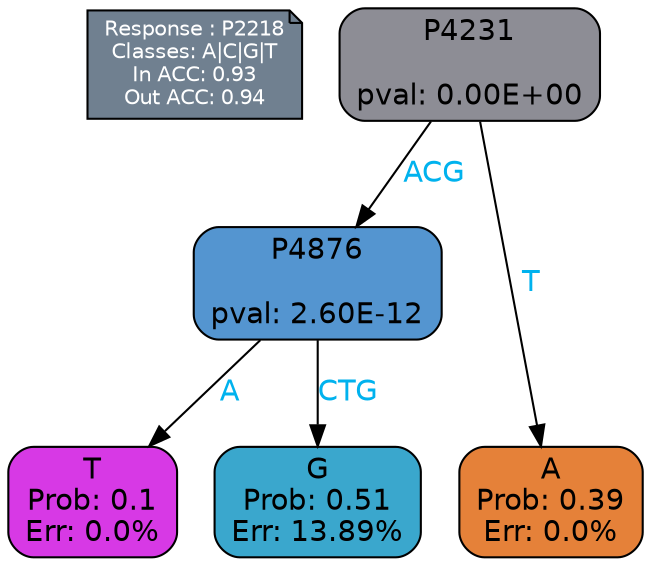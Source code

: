 digraph Tree {
node [shape=box, style="filled, rounded", color="black", fontname=helvetica] ;
graph [ranksep=equally, splines=polylines, bgcolor=transparent, dpi=600] ;
edge [fontname=helvetica] ;
LEGEND [label="Response : P2218
Classes: A|C|G|T
In ACC: 0.93
Out ACC: 0.94
",shape=note,align=left,style=filled,fillcolor="slategray",fontcolor="white",fontsize=10];1 [label="P4231

pval: 0.00E+00", fillcolor="#8d8d95"] ;
2 [label="P4876

pval: 2.60E-12", fillcolor="#5495d0"] ;
3 [label="T
Prob: 0.1
Err: 0.0%", fillcolor="#d739e5"] ;
4 [label="G
Prob: 0.51
Err: 13.89%", fillcolor="#3aa7cd"] ;
5 [label="A
Prob: 0.39
Err: 0.0%", fillcolor="#e58139"] ;
1 -> 2 [label="ACG",fontcolor=deepskyblue2] ;
1 -> 5 [label="T",fontcolor=deepskyblue2] ;
2 -> 3 [label="A",fontcolor=deepskyblue2] ;
2 -> 4 [label="CTG",fontcolor=deepskyblue2] ;
{rank = same; 3;4;5;}{rank = same; LEGEND;1;}}